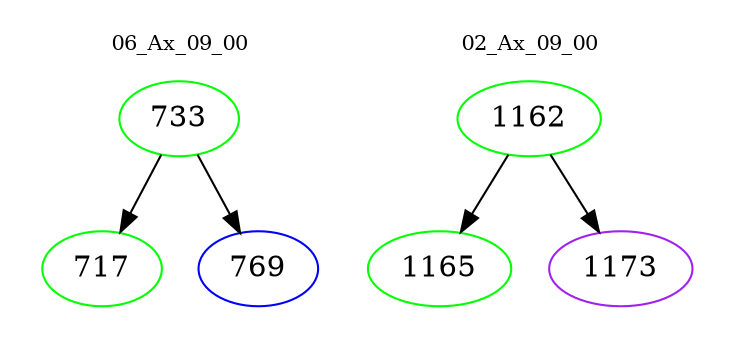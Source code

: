 digraph{
subgraph cluster_0 {
color = white
label = "06_Ax_09_00";
fontsize=10;
T0_733 [label="733", color="green"]
T0_733 -> T0_717 [color="black"]
T0_717 [label="717", color="green"]
T0_733 -> T0_769 [color="black"]
T0_769 [label="769", color="blue"]
}
subgraph cluster_1 {
color = white
label = "02_Ax_09_00";
fontsize=10;
T1_1162 [label="1162", color="green"]
T1_1162 -> T1_1165 [color="black"]
T1_1165 [label="1165", color="green"]
T1_1162 -> T1_1173 [color="black"]
T1_1173 [label="1173", color="purple"]
}
}
